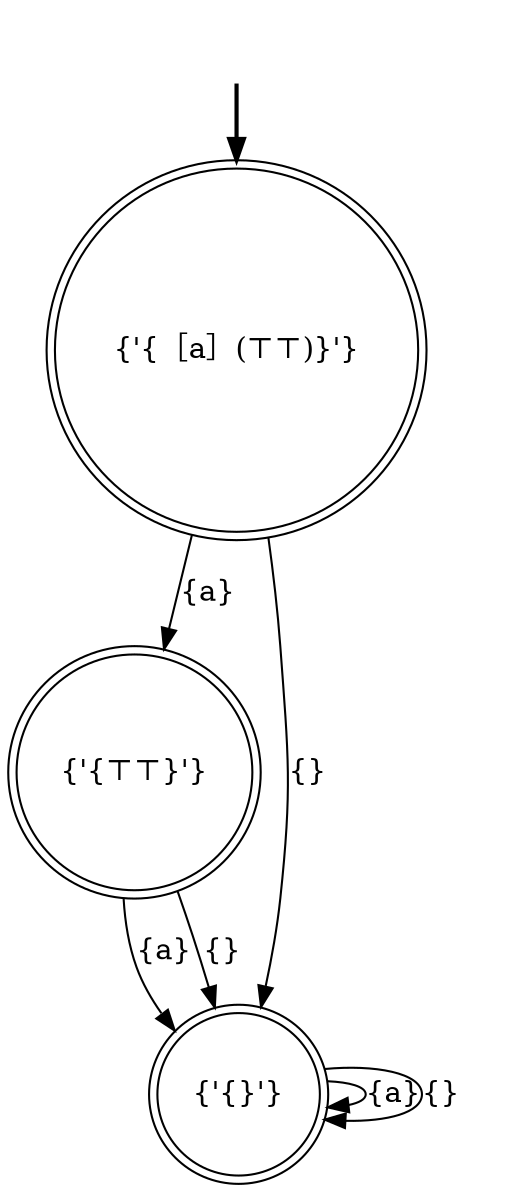 digraph {
	fake [style=invisible]
	"{'{⊤⊤}'}" [shape=doublecircle]
	"{'{}'}" [shape=doublecircle]
	"{'{［a］(⊤⊤)}'}" [root=true shape=doublecircle]
	fake -> "{'{［a］(⊤⊤)}'}" [style=bold]
	"{'{}'}" -> "{'{}'}" [label="{a}"]
	"{'{}'}" -> "{'{}'}" [label="{}"]
	"{'{［a］(⊤⊤)}'}" -> "{'{}'}" [label="{}"]
	"{'{⊤⊤}'}" -> "{'{}'}" [label="{a}"]
	"{'{［a］(⊤⊤)}'}" -> "{'{⊤⊤}'}" [label="{a}"]
	"{'{⊤⊤}'}" -> "{'{}'}" [label="{}"]
}

